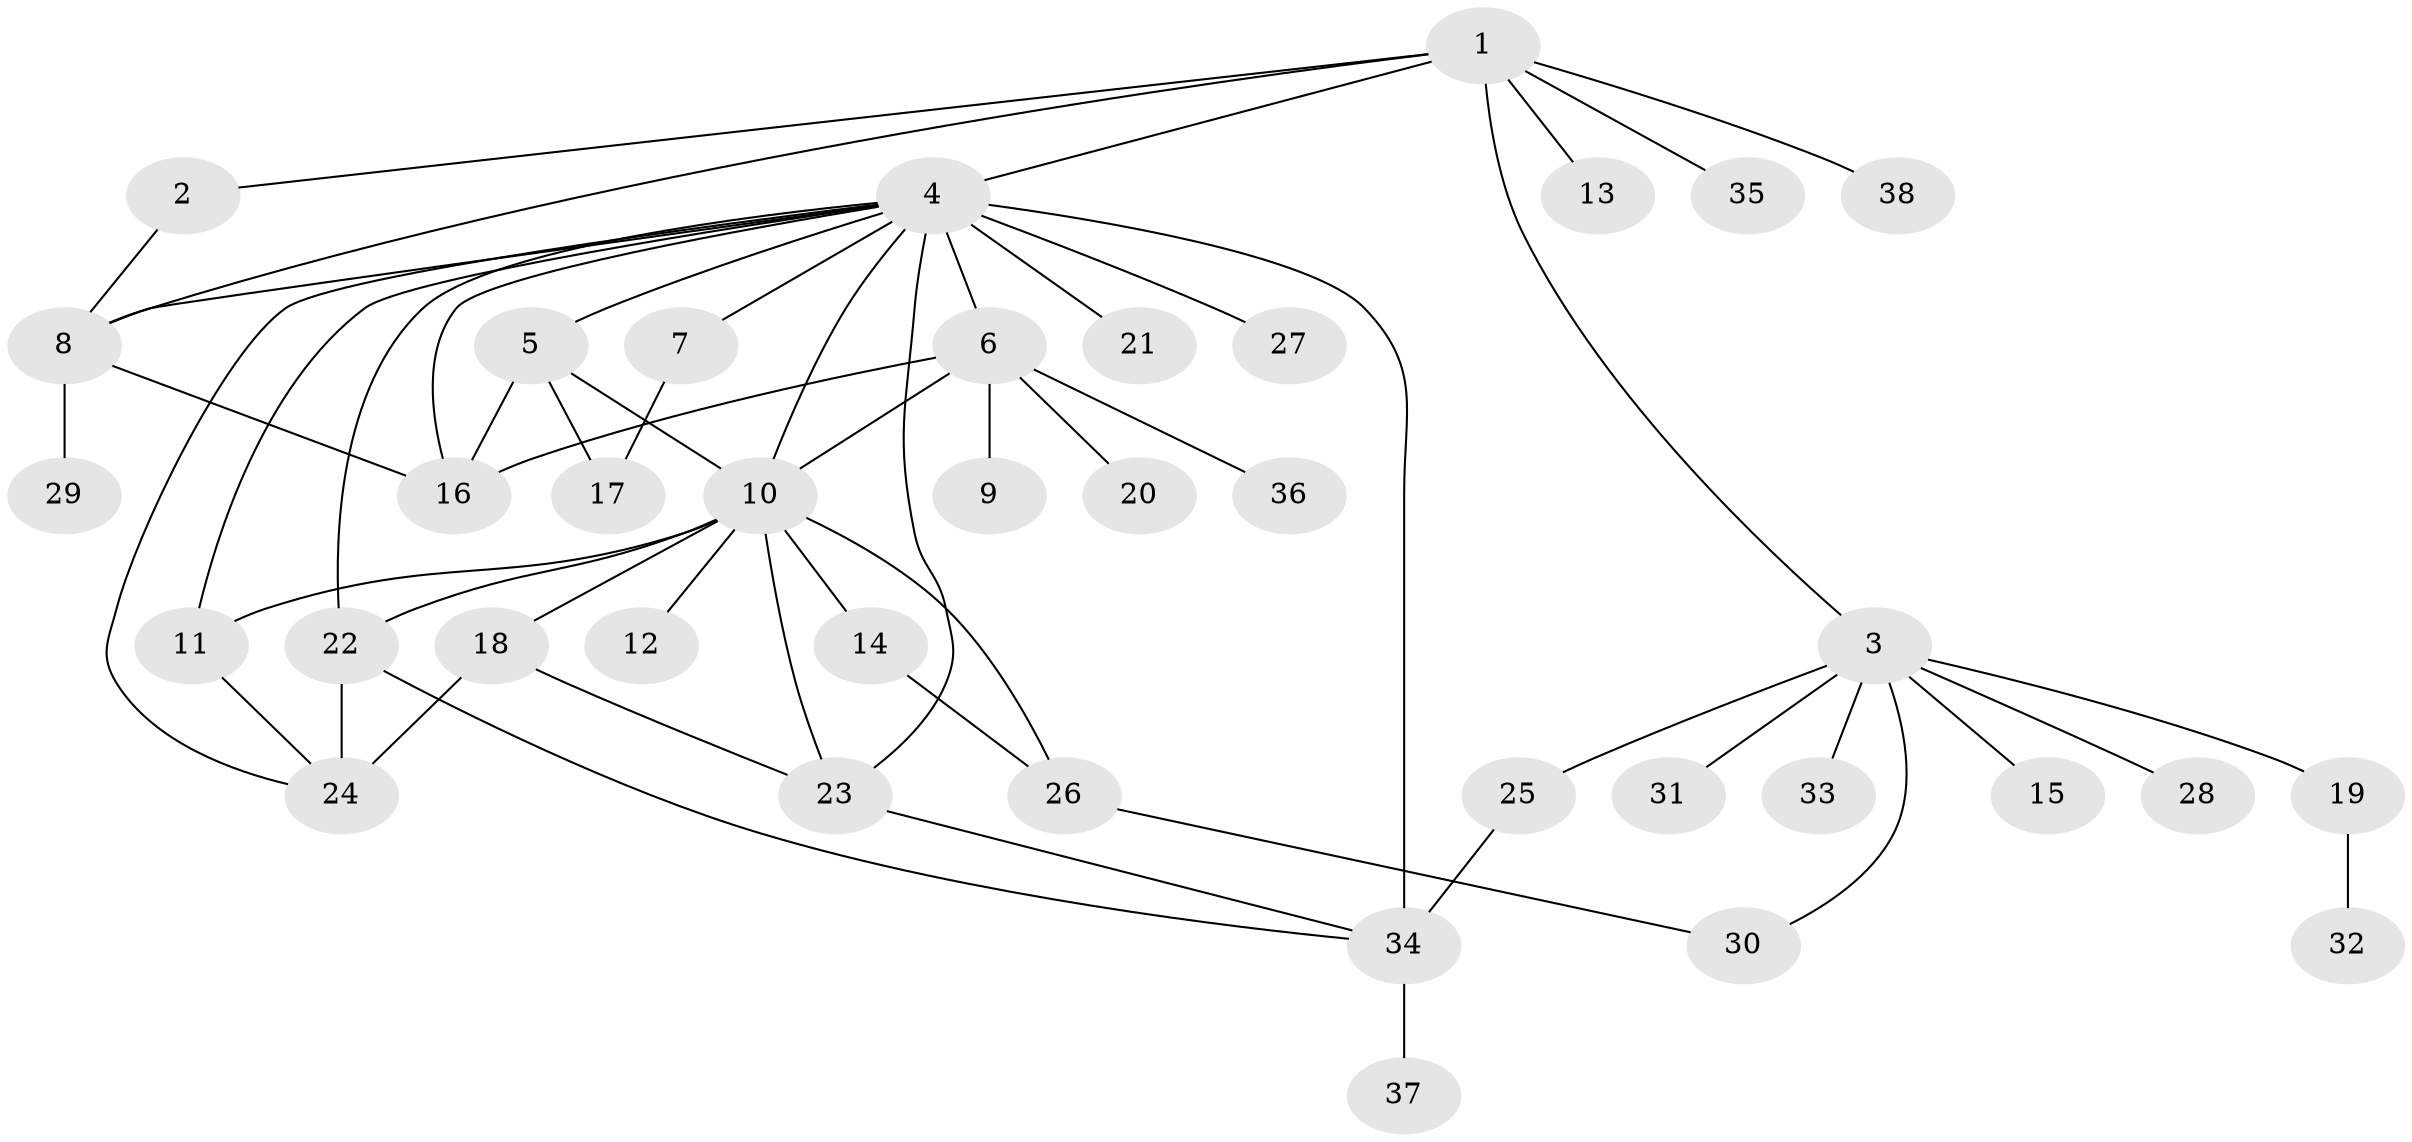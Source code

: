 // original degree distribution, {9: 0.013513513513513514, 3: 0.10810810810810811, 10: 0.013513513513513514, 24: 0.013513513513513514, 5: 0.02702702702702703, 7: 0.013513513513513514, 4: 0.06756756756756757, 1: 0.527027027027027, 19: 0.013513513513513514, 2: 0.17567567567567569, 8: 0.013513513513513514, 6: 0.013513513513513514}
// Generated by graph-tools (version 1.1) at 2025/50/03/04/25 22:50:35]
// undirected, 38 vertices, 57 edges
graph export_dot {
  node [color=gray90,style=filled];
  1;
  2;
  3;
  4;
  5;
  6;
  7;
  8;
  9;
  10;
  11;
  12;
  13;
  14;
  15;
  16;
  17;
  18;
  19;
  20;
  21;
  22;
  23;
  24;
  25;
  26;
  27;
  28;
  29;
  30;
  31;
  32;
  33;
  34;
  35;
  36;
  37;
  38;
  1 -- 2 [weight=1.0];
  1 -- 3 [weight=1.0];
  1 -- 4 [weight=1.0];
  1 -- 8 [weight=1.0];
  1 -- 13 [weight=1.0];
  1 -- 35 [weight=1.0];
  1 -- 38 [weight=1.0];
  2 -- 8 [weight=1.0];
  3 -- 15 [weight=1.0];
  3 -- 19 [weight=1.0];
  3 -- 25 [weight=1.0];
  3 -- 28 [weight=1.0];
  3 -- 30 [weight=1.0];
  3 -- 31 [weight=1.0];
  3 -- 33 [weight=1.0];
  4 -- 5 [weight=1.0];
  4 -- 6 [weight=1.0];
  4 -- 7 [weight=1.0];
  4 -- 8 [weight=2.0];
  4 -- 10 [weight=1.0];
  4 -- 11 [weight=1.0];
  4 -- 16 [weight=1.0];
  4 -- 21 [weight=4.0];
  4 -- 22 [weight=1.0];
  4 -- 23 [weight=1.0];
  4 -- 24 [weight=1.0];
  4 -- 27 [weight=1.0];
  4 -- 34 [weight=3.0];
  5 -- 10 [weight=1.0];
  5 -- 16 [weight=1.0];
  5 -- 17 [weight=1.0];
  6 -- 9 [weight=1.0];
  6 -- 10 [weight=1.0];
  6 -- 16 [weight=1.0];
  6 -- 20 [weight=1.0];
  6 -- 36 [weight=1.0];
  7 -- 17 [weight=1.0];
  8 -- 16 [weight=1.0];
  8 -- 29 [weight=1.0];
  10 -- 11 [weight=1.0];
  10 -- 12 [weight=1.0];
  10 -- 14 [weight=1.0];
  10 -- 18 [weight=1.0];
  10 -- 22 [weight=1.0];
  10 -- 23 [weight=1.0];
  10 -- 26 [weight=7.0];
  11 -- 24 [weight=1.0];
  14 -- 26 [weight=1.0];
  18 -- 23 [weight=1.0];
  18 -- 24 [weight=1.0];
  19 -- 32 [weight=1.0];
  22 -- 24 [weight=2.0];
  22 -- 34 [weight=1.0];
  23 -- 34 [weight=1.0];
  25 -- 34 [weight=1.0];
  26 -- 30 [weight=1.0];
  34 -- 37 [weight=2.0];
}
